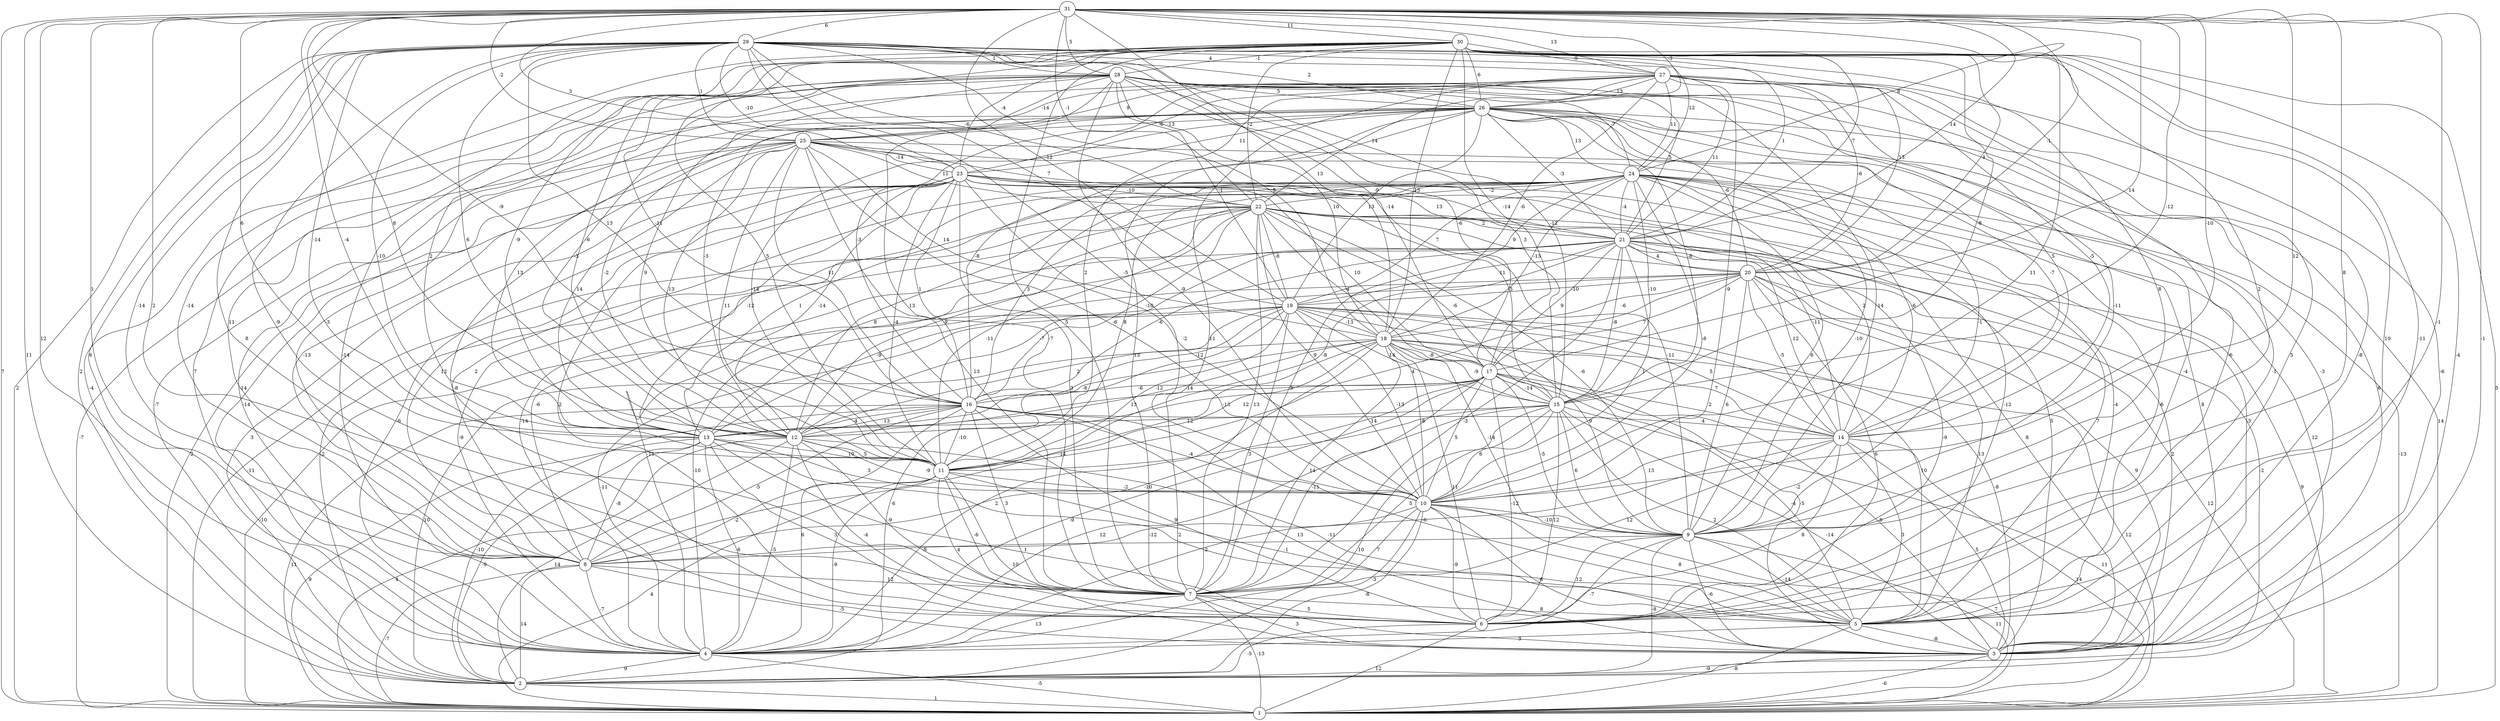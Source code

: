 graph { 
	 fontname="Helvetica,Arial,sans-serif" 
	 node [shape = circle]; 
	 31 -- 1 [label = "7"];
	 31 -- 2 [label = "11"];
	 31 -- 3 [label = "-1"];
	 31 -- 4 [label = "12"];
	 31 -- 6 [label = "-1"];
	 31 -- 7 [label = "2"];
	 31 -- 8 [label = "1"];
	 31 -- 9 [label = "8"];
	 31 -- 10 [label = "12"];
	 31 -- 11 [label = "-4"];
	 31 -- 12 [label = "8"];
	 31 -- 13 [label = "6"];
	 31 -- 14 [label = "-10"];
	 31 -- 15 [label = "-12"];
	 31 -- 16 [label = "-9"];
	 31 -- 17 [label = "14"];
	 31 -- 18 [label = "13"];
	 31 -- 19 [label = "-12"];
	 31 -- 20 [label = "-1"];
	 31 -- 21 [label = "14"];
	 31 -- 22 [label = "-1"];
	 31 -- 23 [label = "3"];
	 31 -- 24 [label = "8"];
	 31 -- 25 [label = "-2"];
	 31 -- 26 [label = "-3"];
	 31 -- 27 [label = "13"];
	 31 -- 28 [label = "5"];
	 31 -- 29 [label = "6"];
	 31 -- 30 [label = "11"];
	 30 -- 1 [label = "5"];
	 30 -- 3 [label = "-4"];
	 30 -- 4 [label = "-14"];
	 30 -- 5 [label = "-11"];
	 30 -- 6 [label = "10"];
	 30 -- 7 [label = "5"];
	 30 -- 8 [label = "-14"];
	 30 -- 9 [label = "2"];
	 30 -- 10 [label = "11"];
	 30 -- 11 [label = "5"];
	 30 -- 12 [label = "-6"];
	 30 -- 13 [label = "-9"];
	 30 -- 15 [label = "-8"];
	 30 -- 16 [label = "-11"];
	 30 -- 17 [label = "-14"];
	 30 -- 18 [label = "13"];
	 30 -- 20 [label = "4"];
	 30 -- 21 [label = "-7"];
	 30 -- 22 [label = "-2"];
	 30 -- 23 [label = "-4"];
	 30 -- 26 [label = "6"];
	 30 -- 27 [label = "-9"];
	 30 -- 28 [label = "-1"];
	 29 -- 1 [label = "2"];
	 29 -- 2 [label = "2"];
	 29 -- 4 [label = "6"];
	 29 -- 6 [label = "8"];
	 29 -- 7 [label = "-9"];
	 29 -- 8 [label = "-14"];
	 29 -- 9 [label = "8"];
	 29 -- 10 [label = "-5"];
	 29 -- 11 [label = "-10"];
	 29 -- 12 [label = "6"];
	 29 -- 13 [label = "-14"];
	 29 -- 15 [label = "-12"];
	 29 -- 16 [label = "13"];
	 29 -- 17 [label = "-14"];
	 29 -- 18 [label = "5"];
	 29 -- 19 [label = "7"];
	 29 -- 20 [label = "13"];
	 29 -- 21 [label = "1"];
	 29 -- 22 [label = "-6"];
	 29 -- 23 [label = "-10"];
	 29 -- 24 [label = "12"];
	 29 -- 25 [label = "1"];
	 29 -- 26 [label = "2"];
	 29 -- 27 [label = "4"];
	 29 -- 28 [label = "1"];
	 28 -- 2 [label = "-4"];
	 28 -- 3 [label = "-3"];
	 28 -- 4 [label = "7"];
	 28 -- 5 [label = "5"];
	 28 -- 7 [label = "-7"];
	 28 -- 8 [label = "11"];
	 28 -- 9 [label = "-14"];
	 28 -- 10 [label = "-9"];
	 28 -- 11 [label = "9"];
	 28 -- 12 [label = "-3"];
	 28 -- 13 [label = "2"];
	 28 -- 14 [label = "5"];
	 28 -- 15 [label = "3"];
	 28 -- 17 [label = "-6"];
	 28 -- 18 [label = "10"];
	 28 -- 19 [label = "-1"];
	 28 -- 21 [label = "5"];
	 28 -- 24 [label = "-7"];
	 28 -- 25 [label = "-14"];
	 28 -- 26 [label = "5"];
	 27 -- 3 [label = "-6"];
	 27 -- 5 [label = "-8"];
	 27 -- 6 [label = "-6"];
	 27 -- 7 [label = "11"];
	 27 -- 8 [label = "-3"];
	 27 -- 9 [label = "-11"];
	 27 -- 10 [label = "-9"];
	 27 -- 11 [label = "2"];
	 27 -- 12 [label = "-3"];
	 27 -- 14 [label = "-5"];
	 27 -- 16 [label = "-3"];
	 27 -- 18 [label = "-6"];
	 27 -- 20 [label = "-6"];
	 27 -- 21 [label = "11"];
	 27 -- 22 [label = "14"];
	 27 -- 23 [label = "-6"];
	 27 -- 24 [label = "11"];
	 27 -- 25 [label = "9"];
	 27 -- 26 [label = "13"];
	 26 -- 1 [label = "14"];
	 26 -- 2 [label = "-7"];
	 26 -- 3 [label = "6"];
	 26 -- 4 [label = "-14"];
	 26 -- 5 [label = "-1"];
	 26 -- 6 [label = "-4"];
	 26 -- 7 [label = "13"];
	 26 -- 9 [label = "-1"];
	 26 -- 11 [label = "-14"];
	 26 -- 12 [label = "-2"];
	 26 -- 13 [label = "13"];
	 26 -- 14 [label = "-7"];
	 26 -- 15 [label = "-8"];
	 26 -- 16 [label = "-8"];
	 26 -- 19 [label = "13"];
	 26 -- 20 [label = "-6"];
	 26 -- 21 [label = "-3"];
	 26 -- 23 [label = "11"];
	 26 -- 24 [label = "13"];
	 26 -- 25 [label = "-13"];
	 25 -- 1 [label = "-7"];
	 25 -- 3 [label = "8"];
	 25 -- 4 [label = "-14"];
	 25 -- 6 [label = "-8"];
	 25 -- 7 [label = "13"];
	 25 -- 8 [label = "-13"];
	 25 -- 9 [label = "-10"];
	 25 -- 10 [label = "-6"];
	 25 -- 11 [label = "11"];
	 25 -- 12 [label = "13"];
	 25 -- 13 [label = "14"];
	 25 -- 16 [label = "11"];
	 25 -- 18 [label = "14"];
	 25 -- 21 [label = "-9"];
	 25 -- 22 [label = "11"];
	 25 -- 23 [label = "-14"];
	 24 -- 1 [label = "-13"];
	 24 -- 2 [label = "12"];
	 24 -- 3 [label = "-3"];
	 24 -- 4 [label = "-14"];
	 24 -- 5 [label = "-6"];
	 24 -- 6 [label = "-12"];
	 24 -- 7 [label = "3"];
	 24 -- 8 [label = "2"];
	 24 -- 9 [label = "6"];
	 24 -- 10 [label = "-8"];
	 24 -- 11 [label = "8"];
	 24 -- 12 [label = "13"];
	 24 -- 13 [label = "1"];
	 24 -- 14 [label = "-6"];
	 24 -- 15 [label = "-10"];
	 24 -- 16 [label = "3"];
	 24 -- 18 [label = "-13"];
	 24 -- 19 [label = "7"];
	 24 -- 21 [label = "-4"];
	 24 -- 22 [label = "-2"];
	 23 -- 1 [label = "2"];
	 23 -- 2 [label = "3"];
	 23 -- 3 [label = "5"];
	 23 -- 4 [label = "-6"];
	 23 -- 5 [label = "-4"];
	 23 -- 6 [label = "2"];
	 23 -- 7 [label = "3"];
	 23 -- 8 [label = "12"];
	 23 -- 9 [label = "-11"];
	 23 -- 10 [label = "-2"];
	 23 -- 11 [label = "-4"];
	 23 -- 12 [label = "-14"];
	 23 -- 13 [label = "-12"];
	 23 -- 14 [label = "2"];
	 23 -- 15 [label = "5"];
	 23 -- 16 [label = "1"];
	 23 -- 17 [label = "10"];
	 23 -- 21 [label = "13"];
	 23 -- 22 [label = "-10"];
	 22 -- 1 [label = "-11"];
	 22 -- 2 [label = "-2"];
	 22 -- 3 [label = "8"];
	 22 -- 4 [label = "-9"];
	 22 -- 5 [label = "7"];
	 22 -- 7 [label = "13"];
	 22 -- 9 [label = "-6"];
	 22 -- 10 [label = "9"];
	 22 -- 11 [label = "-11"];
	 22 -- 12 [label = "-9"];
	 22 -- 13 [label = "8"];
	 22 -- 14 [label = "-11"];
	 22 -- 15 [label = "-6"];
	 22 -- 16 [label = "-10"];
	 22 -- 17 [label = "-4"];
	 22 -- 19 [label = "-8"];
	 22 -- 20 [label = "9"];
	 22 -- 21 [label = "2"];
	 21 -- 1 [label = "9"];
	 21 -- 2 [label = "-2"];
	 21 -- 3 [label = "2"];
	 21 -- 4 [label = "-11"];
	 21 -- 6 [label = "-9"];
	 21 -- 7 [label = "-3"];
	 21 -- 8 [label = "-6"];
	 21 -- 10 [label = "1"];
	 21 -- 11 [label = "-8"];
	 21 -- 12 [label = "-7"];
	 21 -- 14 [label = "12"];
	 21 -- 15 [label = "-8"];
	 21 -- 16 [label = "-6"];
	 21 -- 17 [label = "9"];
	 21 -- 19 [label = "11"];
	 21 -- 20 [label = "4"];
	 20 -- 1 [label = "12"];
	 20 -- 3 [label = "9"];
	 20 -- 4 [label = "-10"];
	 20 -- 5 [label = "13"];
	 20 -- 6 [label = "6"];
	 20 -- 9 [label = "6"];
	 20 -- 11 [label = "4"];
	 20 -- 13 [label = "-9"];
	 20 -- 14 [label = "-5"];
	 20 -- 17 [label = "7"];
	 20 -- 18 [label = "-6"];
	 20 -- 19 [label = "-10"];
	 19 -- 1 [label = "-10"];
	 19 -- 2 [label = "6"];
	 19 -- 3 [label = "-8"];
	 19 -- 4 [label = "-11"];
	 19 -- 5 [label = "10"];
	 19 -- 7 [label = "3"];
	 19 -- 9 [label = "9"];
	 19 -- 10 [label = "-13"];
	 19 -- 11 [label = "-12"];
	 19 -- 12 [label = "2"];
	 19 -- 14 [label = "5"];
	 19 -- 15 [label = "14"];
	 19 -- 16 [label = "-12"];
	 19 -- 18 [label = "-13"];
	 18 -- 1 [label = "12"];
	 18 -- 2 [label = "10"];
	 18 -- 3 [label = "-5"];
	 18 -- 4 [label = "2"];
	 18 -- 6 [label = "11"];
	 18 -- 7 [label = "14"];
	 18 -- 8 [label = "-14"];
	 18 -- 9 [label = "-14"];
	 18 -- 10 [label = "-8"];
	 18 -- 11 [label = "12"];
	 18 -- 12 [label = "-14"];
	 18 -- 13 [label = "-8"];
	 18 -- 14 [label = "7"];
	 18 -- 15 [label = "-9"];
	 18 -- 17 [label = "-8"];
	 17 -- 3 [label = "8"];
	 17 -- 4 [label = "-9"];
	 17 -- 5 [label = "-4"];
	 17 -- 6 [label = "-12"];
	 17 -- 7 [label = "-11"];
	 17 -- 9 [label = "-5"];
	 17 -- 10 [label = "5"];
	 17 -- 11 [label = "-14"];
	 17 -- 12 [label = "-13"];
	 17 -- 13 [label = "13"];
	 17 -- 14 [label = "2"];
	 17 -- 15 [label = "-14"];
	 17 -- 16 [label = "-6"];
	 16 -- 1 [label = "11"];
	 16 -- 2 [label = "-10"];
	 16 -- 3 [label = "13"];
	 16 -- 4 [label = "6"];
	 16 -- 5 [label = "-6"];
	 16 -- 6 [label = "9"];
	 16 -- 7 [label = "3"];
	 16 -- 8 [label = "-5"];
	 16 -- 10 [label = "-4"];
	 16 -- 11 [label = "-10"];
	 16 -- 12 [label = "13"];
	 16 -- 13 [label = "-4"];
	 16 -- 14 [label = "4"];
	 15 -- 1 [label = "11"];
	 15 -- 2 [label = "10"];
	 15 -- 3 [label = "-14"];
	 15 -- 4 [label = "12"];
	 15 -- 5 [label = "2"];
	 15 -- 6 [label = "12"];
	 15 -- 7 [label = "5"];
	 15 -- 8 [label = "-10"];
	 15 -- 9 [label = "6"];
	 15 -- 10 [label = "6"];
	 15 -- 13 [label = "12"];
	 14 -- 1 [label = "14"];
	 14 -- 3 [label = "5"];
	 14 -- 4 [label = "2"];
	 14 -- 5 [label = "3"];
	 14 -- 6 [label = "8"];
	 14 -- 7 [label = "12"];
	 14 -- 9 [label = "-2"];
	 14 -- 10 [label = "13"];
	 13 -- 1 [label = "9"];
	 13 -- 2 [label = "-9"];
	 13 -- 3 [label = "1"];
	 13 -- 4 [label = "6"];
	 13 -- 5 [label = "2"];
	 13 -- 6 [label = "3"];
	 13 -- 8 [label = "-8"];
	 13 -- 10 [label = "3"];
	 13 -- 11 [label = "10"];
	 12 -- 1 [label = "4"];
	 12 -- 2 [label = "14"];
	 12 -- 4 [label = "-5"];
	 12 -- 5 [label = "-11"];
	 12 -- 6 [label = "-4"];
	 12 -- 7 [label = "-9"];
	 12 -- 10 [label = "-9"];
	 12 -- 11 [label = "5"];
	 11 -- 1 [label = "4"];
	 11 -- 3 [label = "10"];
	 11 -- 4 [label = "-9"];
	 11 -- 5 [label = "-1"];
	 11 -- 6 [label = "4"];
	 11 -- 7 [label = "-6"];
	 11 -- 8 [label = "-2"];
	 11 -- 10 [label = "-2"];
	 10 -- 1 [label = "7"];
	 10 -- 2 [label = "-8"];
	 10 -- 3 [label = "-6"];
	 10 -- 4 [label = "-3"];
	 10 -- 5 [label = "8"];
	 10 -- 6 [label = "-9"];
	 10 -- 7 [label = "7"];
	 10 -- 8 [label = "-12"];
	 10 -- 9 [label = "-10"];
	 9 -- 1 [label = "11"];
	 9 -- 2 [label = "-8"];
	 9 -- 3 [label = "-6"];
	 9 -- 4 [label = "-7"];
	 9 -- 5 [label = "-14"];
	 9 -- 6 [label = "12"];
	 9 -- 8 [label = "8"];
	 8 -- 1 [label = "-7"];
	 8 -- 2 [label = "14"];
	 8 -- 3 [label = "-5"];
	 8 -- 4 [label = "-7"];
	 8 -- 7 [label = "12"];
	 7 -- 1 [label = "-13"];
	 7 -- 3 [label = "3"];
	 7 -- 4 [label = "13"];
	 7 -- 5 [label = "8"];
	 7 -- 6 [label = "5"];
	 6 -- 1 [label = "12"];
	 6 -- 2 [label = "-5"];
	 5 -- 1 [label = "-8"];
	 5 -- 3 [label = "-8"];
	 5 -- 4 [label = "3"];
	 4 -- 1 [label = "-5"];
	 4 -- 2 [label = "9"];
	 3 -- 1 [label = "-6"];
	 3 -- 2 [label = "-9"];
	 2 -- 1 [label = "1"];
	 1;
	 2;
	 3;
	 4;
	 5;
	 6;
	 7;
	 8;
	 9;
	 10;
	 11;
	 12;
	 13;
	 14;
	 15;
	 16;
	 17;
	 18;
	 19;
	 20;
	 21;
	 22;
	 23;
	 24;
	 25;
	 26;
	 27;
	 28;
	 29;
	 30;
	 31;
}
